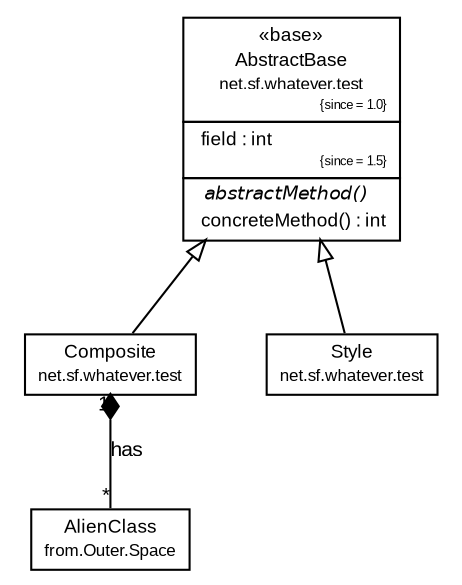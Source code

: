 #!/usr/local/bin/dot
#
# Class diagram 
# Generated by UMLGraph version R5_7_2-10-g442559 (http://www.umlgraph.org/)
#

digraph G {
graph [fontnames="svg"]
edge [fontname="arial",fontsize=10,labelfontname="arial",labelfontsize=10,color="black"];
node [fontname="arial",fontcolor="black",fontsize=9,shape=plaintext];
nodesep=0.25;
ranksep=0.5;
// net.sf.whatever.test.AbstractBase
c112 [label=<<table title="net.sf.whatever.test.AbstractBase" border="0" cellborder="1" cellspacing="0" cellpadding="2" port="p"><tr><td><table border="0" cellspacing="0" cellpadding="1"><tr><td align="center" balign="center"> &#171;base&#187; </td></tr><tr><td align="center" balign="center"><font face="arial"> AbstractBase </font></td></tr><tr><td align="center" balign="center"><font point-size="8.0"> net.sf.whatever.test </font></td></tr><tr><td align="right" balign="right"><font face="arial" point-size="6.0"> {since = 1.0} </font></td></tr></table></td></tr><tr><td><table border="0" cellspacing="0" cellpadding="1"><tr><td align="left" balign="left">  field : int </td></tr><tr><td align="right" balign="right"><font face="arial" point-size="6.0"> {since = 1.5} </font></td></tr></table></td></tr><tr><td><table border="0" cellspacing="0" cellpadding="1"><tr><td align="left" balign="left"><font face="Helvetica" point-size="9.0"><i>  abstractMethod() </i></font></td></tr><tr><td align="left" balign="left">  concreteMethod() : int </td></tr></table></td></tr></table>>];
// net.sf.whatever.test.Composite
c113 [label=<<table title="net.sf.whatever.test.Composite" border="0" cellborder="1" cellspacing="0" cellpadding="2" port="p"><tr><td><table border="0" cellspacing="0" cellpadding="1"><tr><td align="center" balign="center"><font face="arial"> Composite </font></td></tr><tr><td align="center" balign="center"><font point-size="8.0"> net.sf.whatever.test </font></td></tr></table></td></tr></table>>];
// net.sf.whatever.test.Style
c114 [label=<<table title="net.sf.whatever.test.Style" border="0" cellborder="1" cellspacing="0" cellpadding="2" port="p"><tr><td><table border="0" cellspacing="0" cellpadding="1"><tr><td align="center" balign="center"><font face="arial"> Style </font></td></tr><tr><td align="center" balign="center"><font point-size="8.0"> net.sf.whatever.test </font></td></tr></table></td></tr></table>>];
//net.sf.whatever.test.Composite extends net.sf.whatever.test.AbstractBase
c112:p -> c113:p [arrowtail=empty,dir=back,weight=10];
// net.sf.whatever.test.Composite composed from.Outer.Space.AlienClass
c113:p -> c115:p [arrowhead=none,arrowtail=diamond,dir=back,weight=6,taillabel="1",label="has",headlabel="*"];
//net.sf.whatever.test.Style extends net.sf.whatever.test.AbstractBase
c112:p -> c114:p [arrowtail=empty,dir=back,weight=10];
// from.Outer.Space.AlienClass
c115[label=<<table title="from.Outer.Space.AlienClass" border="0" cellborder="1" cellspacing="0" cellpadding="2" port="p" href="http://docs.oracle.com/javase/7/docs/api/from/Outer/Space/AlienClass.html" target="_parent"><tr><td><table border="0" cellspacing="0" cellpadding="1"><tr><td align="center" balign="center"><font face="arial"> AlienClass </font></td></tr><tr><td align="center" balign="center"><font point-size="8.0"> from.Outer.Space </font></td></tr></table></td></tr></table>>];
}

